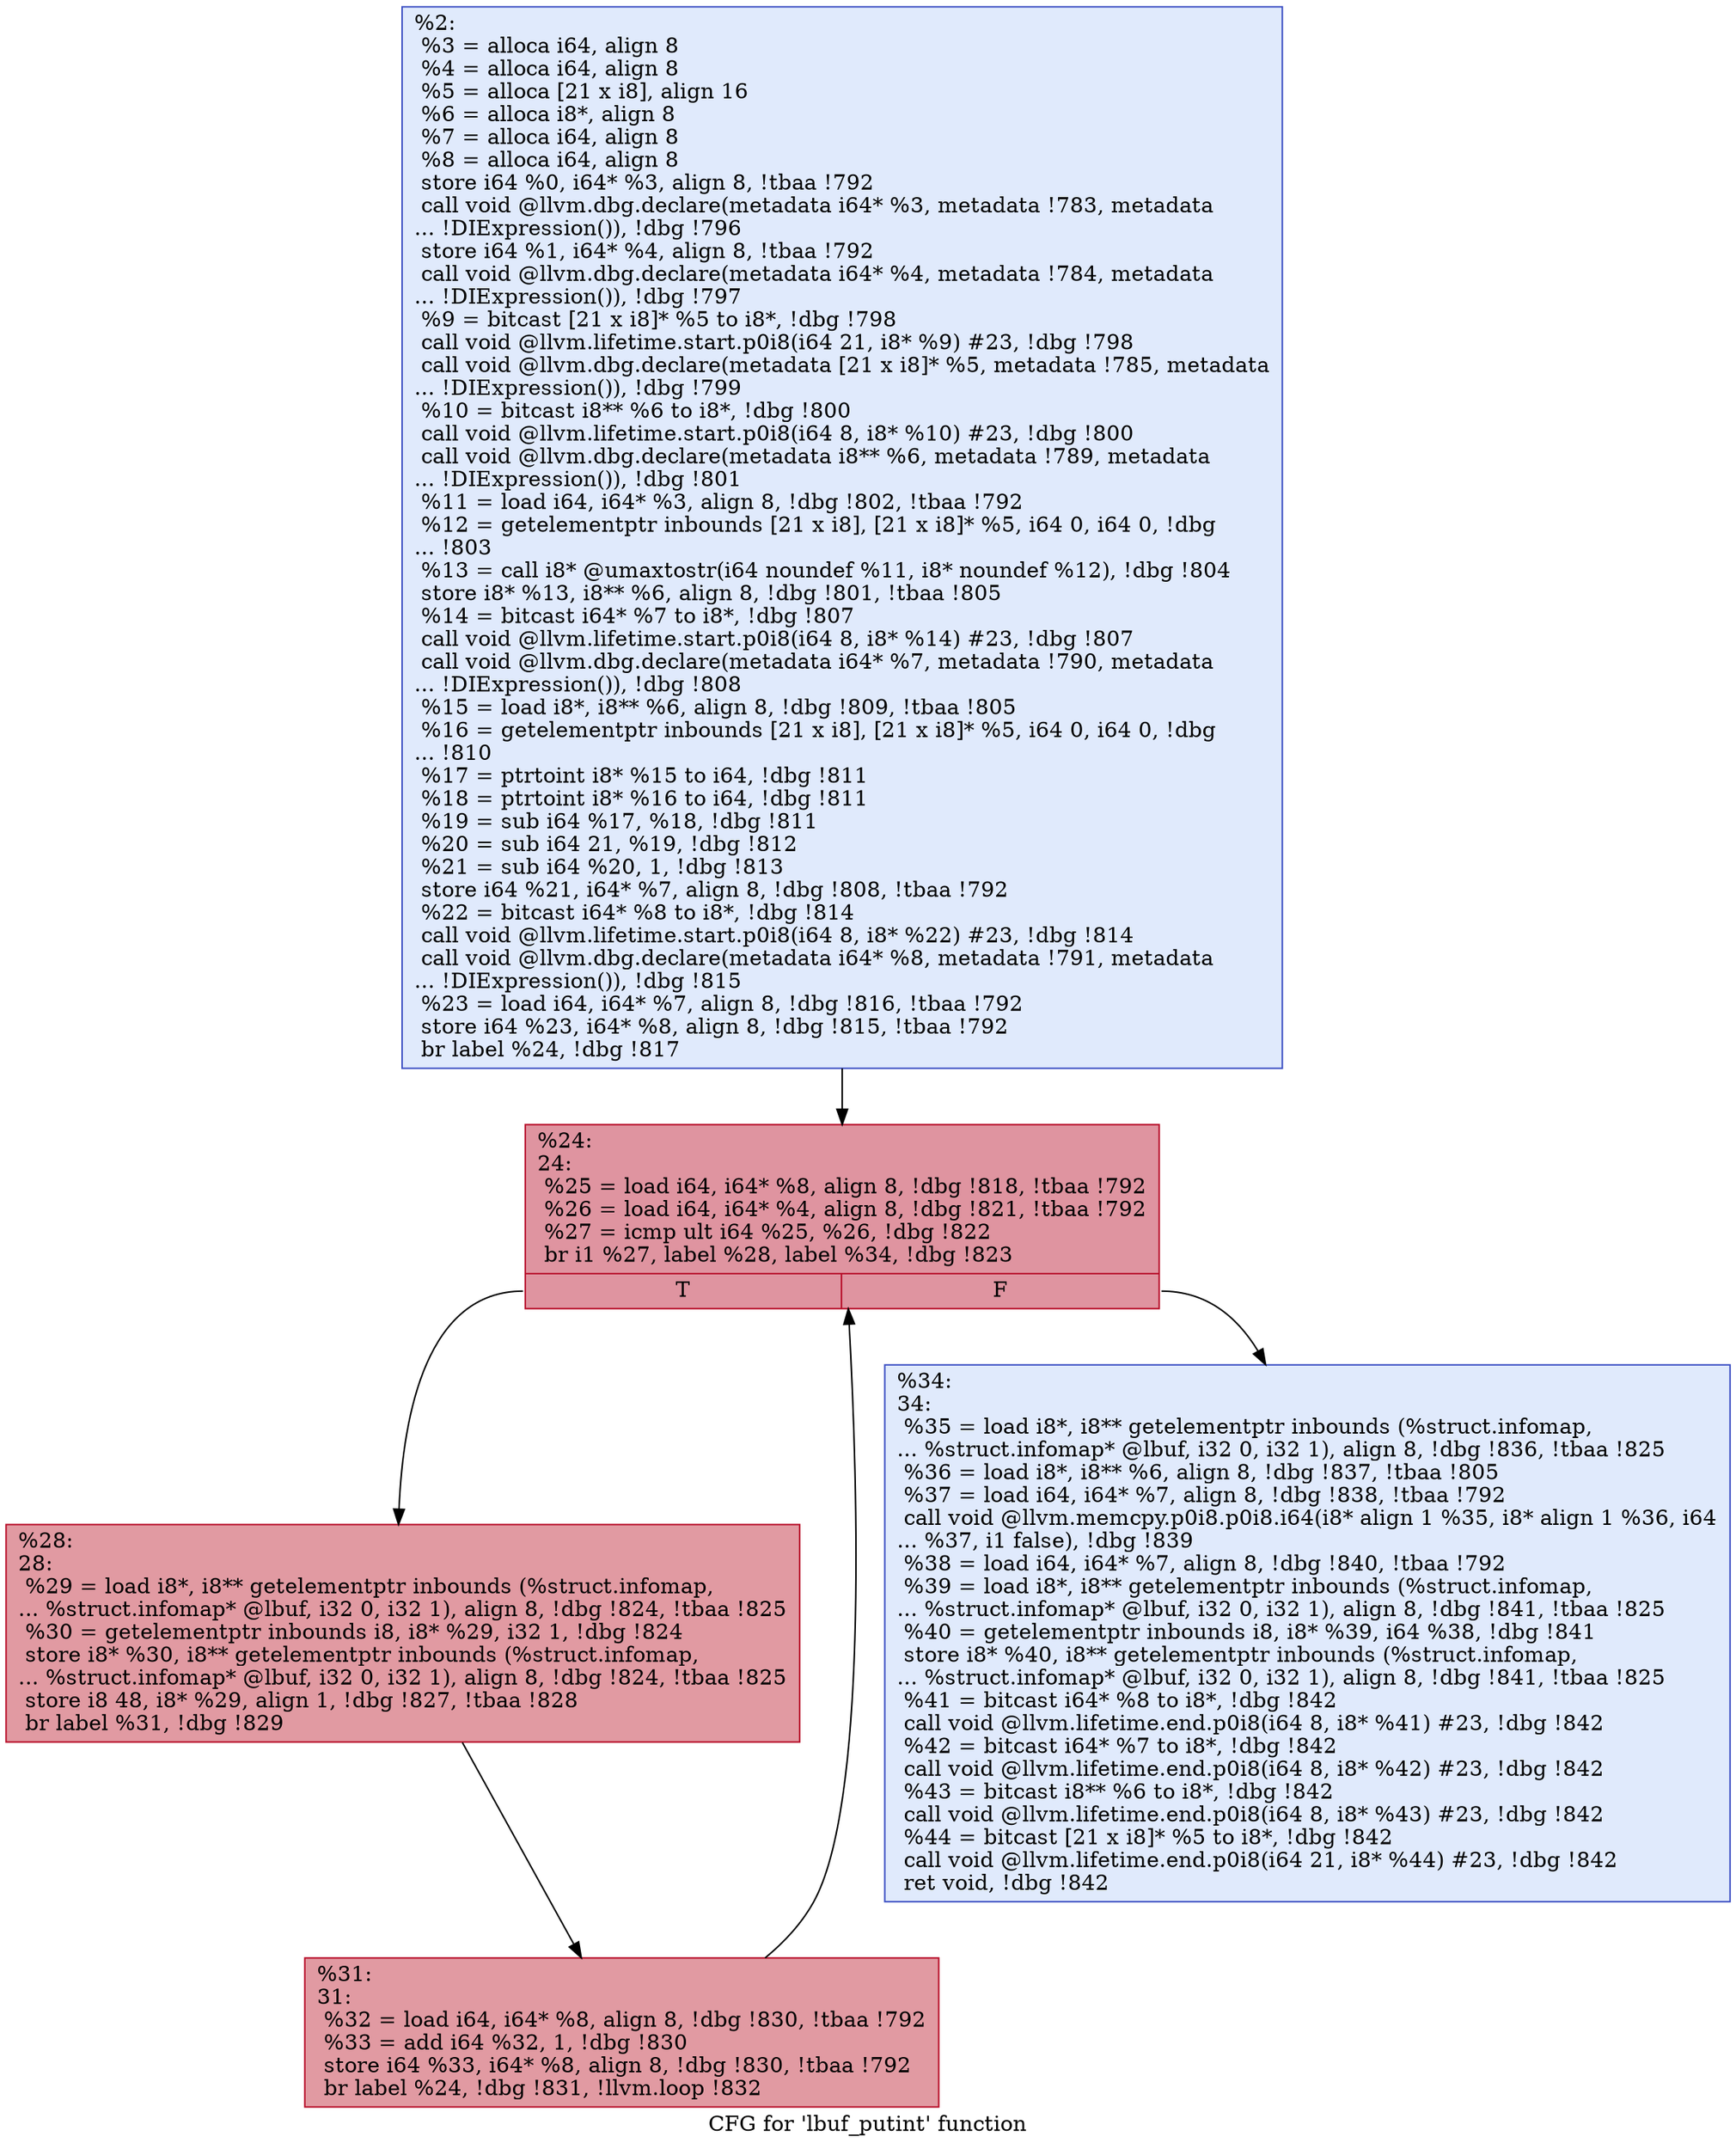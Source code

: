 digraph "CFG for 'lbuf_putint' function" {
	label="CFG for 'lbuf_putint' function";

	Node0x19a2c20 [shape=record,color="#3d50c3ff", style=filled, fillcolor="#b9d0f970",label="{%2:\l  %3 = alloca i64, align 8\l  %4 = alloca i64, align 8\l  %5 = alloca [21 x i8], align 16\l  %6 = alloca i8*, align 8\l  %7 = alloca i64, align 8\l  %8 = alloca i64, align 8\l  store i64 %0, i64* %3, align 8, !tbaa !792\l  call void @llvm.dbg.declare(metadata i64* %3, metadata !783, metadata\l... !DIExpression()), !dbg !796\l  store i64 %1, i64* %4, align 8, !tbaa !792\l  call void @llvm.dbg.declare(metadata i64* %4, metadata !784, metadata\l... !DIExpression()), !dbg !797\l  %9 = bitcast [21 x i8]* %5 to i8*, !dbg !798\l  call void @llvm.lifetime.start.p0i8(i64 21, i8* %9) #23, !dbg !798\l  call void @llvm.dbg.declare(metadata [21 x i8]* %5, metadata !785, metadata\l... !DIExpression()), !dbg !799\l  %10 = bitcast i8** %6 to i8*, !dbg !800\l  call void @llvm.lifetime.start.p0i8(i64 8, i8* %10) #23, !dbg !800\l  call void @llvm.dbg.declare(metadata i8** %6, metadata !789, metadata\l... !DIExpression()), !dbg !801\l  %11 = load i64, i64* %3, align 8, !dbg !802, !tbaa !792\l  %12 = getelementptr inbounds [21 x i8], [21 x i8]* %5, i64 0, i64 0, !dbg\l... !803\l  %13 = call i8* @umaxtostr(i64 noundef %11, i8* noundef %12), !dbg !804\l  store i8* %13, i8** %6, align 8, !dbg !801, !tbaa !805\l  %14 = bitcast i64* %7 to i8*, !dbg !807\l  call void @llvm.lifetime.start.p0i8(i64 8, i8* %14) #23, !dbg !807\l  call void @llvm.dbg.declare(metadata i64* %7, metadata !790, metadata\l... !DIExpression()), !dbg !808\l  %15 = load i8*, i8** %6, align 8, !dbg !809, !tbaa !805\l  %16 = getelementptr inbounds [21 x i8], [21 x i8]* %5, i64 0, i64 0, !dbg\l... !810\l  %17 = ptrtoint i8* %15 to i64, !dbg !811\l  %18 = ptrtoint i8* %16 to i64, !dbg !811\l  %19 = sub i64 %17, %18, !dbg !811\l  %20 = sub i64 21, %19, !dbg !812\l  %21 = sub i64 %20, 1, !dbg !813\l  store i64 %21, i64* %7, align 8, !dbg !808, !tbaa !792\l  %22 = bitcast i64* %8 to i8*, !dbg !814\l  call void @llvm.lifetime.start.p0i8(i64 8, i8* %22) #23, !dbg !814\l  call void @llvm.dbg.declare(metadata i64* %8, metadata !791, metadata\l... !DIExpression()), !dbg !815\l  %23 = load i64, i64* %7, align 8, !dbg !816, !tbaa !792\l  store i64 %23, i64* %8, align 8, !dbg !815, !tbaa !792\l  br label %24, !dbg !817\l}"];
	Node0x19a2c20 -> Node0x19a2ca0;
	Node0x19a2ca0 [shape=record,color="#b70d28ff", style=filled, fillcolor="#b70d2870",label="{%24:\l24:                                               \l  %25 = load i64, i64* %8, align 8, !dbg !818, !tbaa !792\l  %26 = load i64, i64* %4, align 8, !dbg !821, !tbaa !792\l  %27 = icmp ult i64 %25, %26, !dbg !822\l  br i1 %27, label %28, label %34, !dbg !823\l|{<s0>T|<s1>F}}"];
	Node0x19a2ca0:s0 -> Node0x19a2cf0;
	Node0x19a2ca0:s1 -> Node0x19a2d90;
	Node0x19a2cf0 [shape=record,color="#b70d28ff", style=filled, fillcolor="#bb1b2c70",label="{%28:\l28:                                               \l  %29 = load i8*, i8** getelementptr inbounds (%struct.infomap,\l... %struct.infomap* @lbuf, i32 0, i32 1), align 8, !dbg !824, !tbaa !825\l  %30 = getelementptr inbounds i8, i8* %29, i32 1, !dbg !824\l  store i8* %30, i8** getelementptr inbounds (%struct.infomap,\l... %struct.infomap* @lbuf, i32 0, i32 1), align 8, !dbg !824, !tbaa !825\l  store i8 48, i8* %29, align 1, !dbg !827, !tbaa !828\l  br label %31, !dbg !829\l}"];
	Node0x19a2cf0 -> Node0x19a2d40;
	Node0x19a2d40 [shape=record,color="#b70d28ff", style=filled, fillcolor="#bb1b2c70",label="{%31:\l31:                                               \l  %32 = load i64, i64* %8, align 8, !dbg !830, !tbaa !792\l  %33 = add i64 %32, 1, !dbg !830\l  store i64 %33, i64* %8, align 8, !dbg !830, !tbaa !792\l  br label %24, !dbg !831, !llvm.loop !832\l}"];
	Node0x19a2d40 -> Node0x19a2ca0;
	Node0x19a2d90 [shape=record,color="#3d50c3ff", style=filled, fillcolor="#b9d0f970",label="{%34:\l34:                                               \l  %35 = load i8*, i8** getelementptr inbounds (%struct.infomap,\l... %struct.infomap* @lbuf, i32 0, i32 1), align 8, !dbg !836, !tbaa !825\l  %36 = load i8*, i8** %6, align 8, !dbg !837, !tbaa !805\l  %37 = load i64, i64* %7, align 8, !dbg !838, !tbaa !792\l  call void @llvm.memcpy.p0i8.p0i8.i64(i8* align 1 %35, i8* align 1 %36, i64\l... %37, i1 false), !dbg !839\l  %38 = load i64, i64* %7, align 8, !dbg !840, !tbaa !792\l  %39 = load i8*, i8** getelementptr inbounds (%struct.infomap,\l... %struct.infomap* @lbuf, i32 0, i32 1), align 8, !dbg !841, !tbaa !825\l  %40 = getelementptr inbounds i8, i8* %39, i64 %38, !dbg !841\l  store i8* %40, i8** getelementptr inbounds (%struct.infomap,\l... %struct.infomap* @lbuf, i32 0, i32 1), align 8, !dbg !841, !tbaa !825\l  %41 = bitcast i64* %8 to i8*, !dbg !842\l  call void @llvm.lifetime.end.p0i8(i64 8, i8* %41) #23, !dbg !842\l  %42 = bitcast i64* %7 to i8*, !dbg !842\l  call void @llvm.lifetime.end.p0i8(i64 8, i8* %42) #23, !dbg !842\l  %43 = bitcast i8** %6 to i8*, !dbg !842\l  call void @llvm.lifetime.end.p0i8(i64 8, i8* %43) #23, !dbg !842\l  %44 = bitcast [21 x i8]* %5 to i8*, !dbg !842\l  call void @llvm.lifetime.end.p0i8(i64 21, i8* %44) #23, !dbg !842\l  ret void, !dbg !842\l}"];
}
